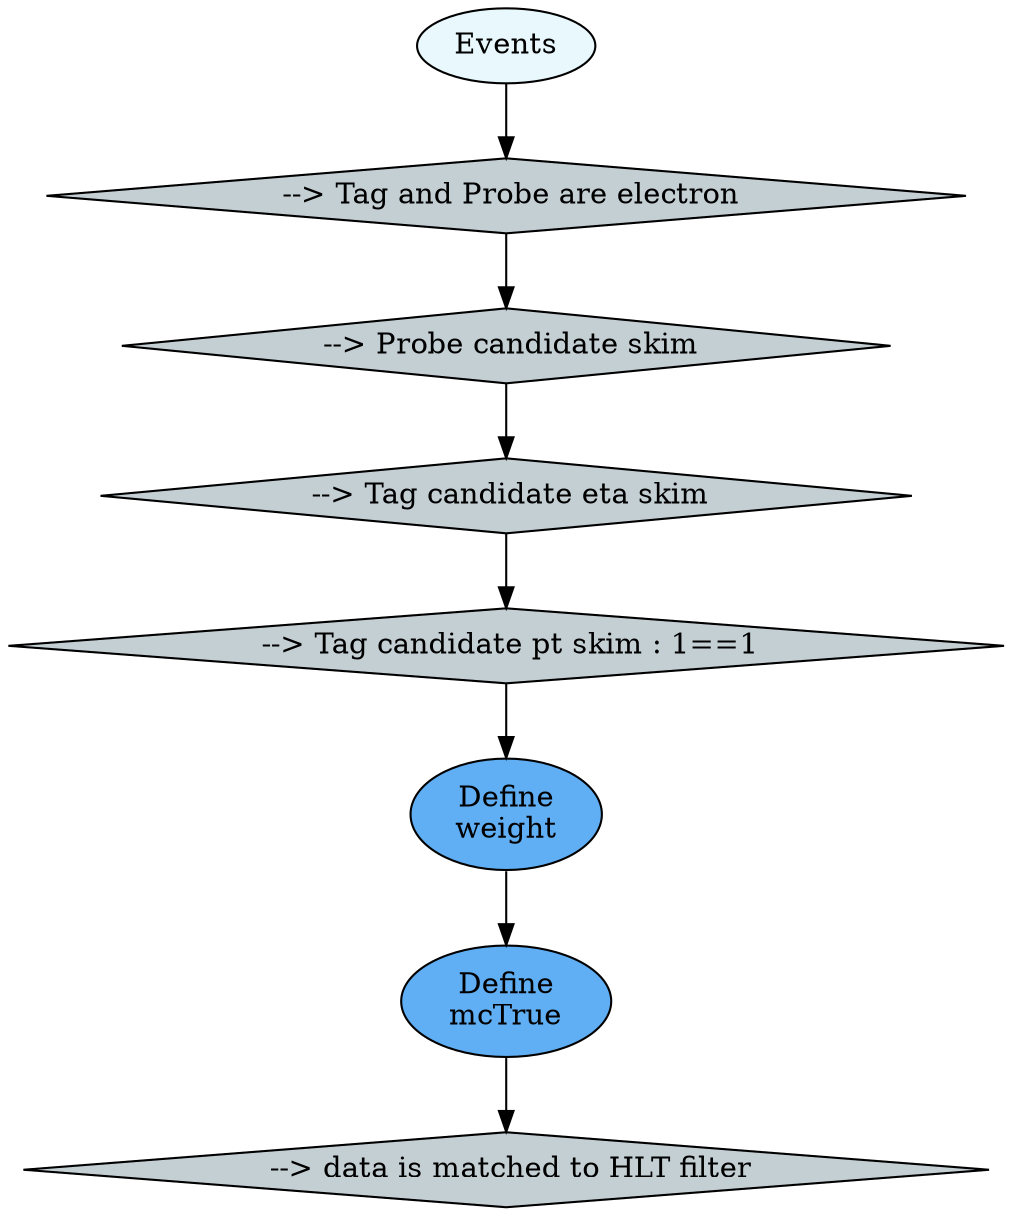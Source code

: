 digraph {
	6 [label=" --> data is matched to HLT filter", style="filled", fillcolor="#c4cfd4", shape="diamond"];
	7 [label="Define
mcTrue", style="filled", fillcolor="#60aef3", shape="oval"];
	8 [label="Define
weight", style="filled", fillcolor="#60aef3", shape="oval"];
	5 [label=" --> Tag candidate pt skim : 1==1", style="filled", fillcolor="#c4cfd4", shape="diamond"];
	4 [label=" --> Tag candidate eta skim", style="filled", fillcolor="#c4cfd4", shape="diamond"];
	3 [label=" --> Probe candidate skim", style="filled", fillcolor="#c4cfd4", shape="diamond"];
	2 [label=" --> Tag and Probe are electron", style="filled", fillcolor="#c4cfd4", shape="diamond"];
	0 [label="Events", style="filled", fillcolor="#e8f8fc", shape="oval"];
	7 -> 6;
	8 -> 7;
	5 -> 8;
	4 -> 5;
	3 -> 4;
	2 -> 3;
	0 -> 2;
}